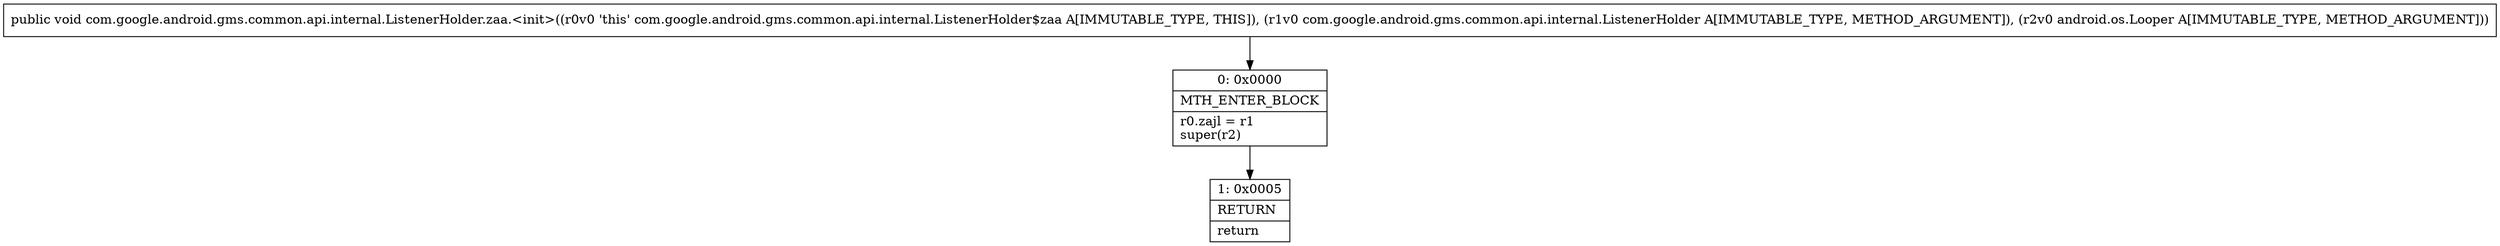 digraph "CFG forcom.google.android.gms.common.api.internal.ListenerHolder.zaa.\<init\>(Lcom\/google\/android\/gms\/common\/api\/internal\/ListenerHolder;Landroid\/os\/Looper;)V" {
Node_0 [shape=record,label="{0\:\ 0x0000|MTH_ENTER_BLOCK\l|r0.zajl = r1\lsuper(r2)\l}"];
Node_1 [shape=record,label="{1\:\ 0x0005|RETURN\l|return\l}"];
MethodNode[shape=record,label="{public void com.google.android.gms.common.api.internal.ListenerHolder.zaa.\<init\>((r0v0 'this' com.google.android.gms.common.api.internal.ListenerHolder$zaa A[IMMUTABLE_TYPE, THIS]), (r1v0 com.google.android.gms.common.api.internal.ListenerHolder A[IMMUTABLE_TYPE, METHOD_ARGUMENT]), (r2v0 android.os.Looper A[IMMUTABLE_TYPE, METHOD_ARGUMENT])) }"];
MethodNode -> Node_0;
Node_0 -> Node_1;
}


